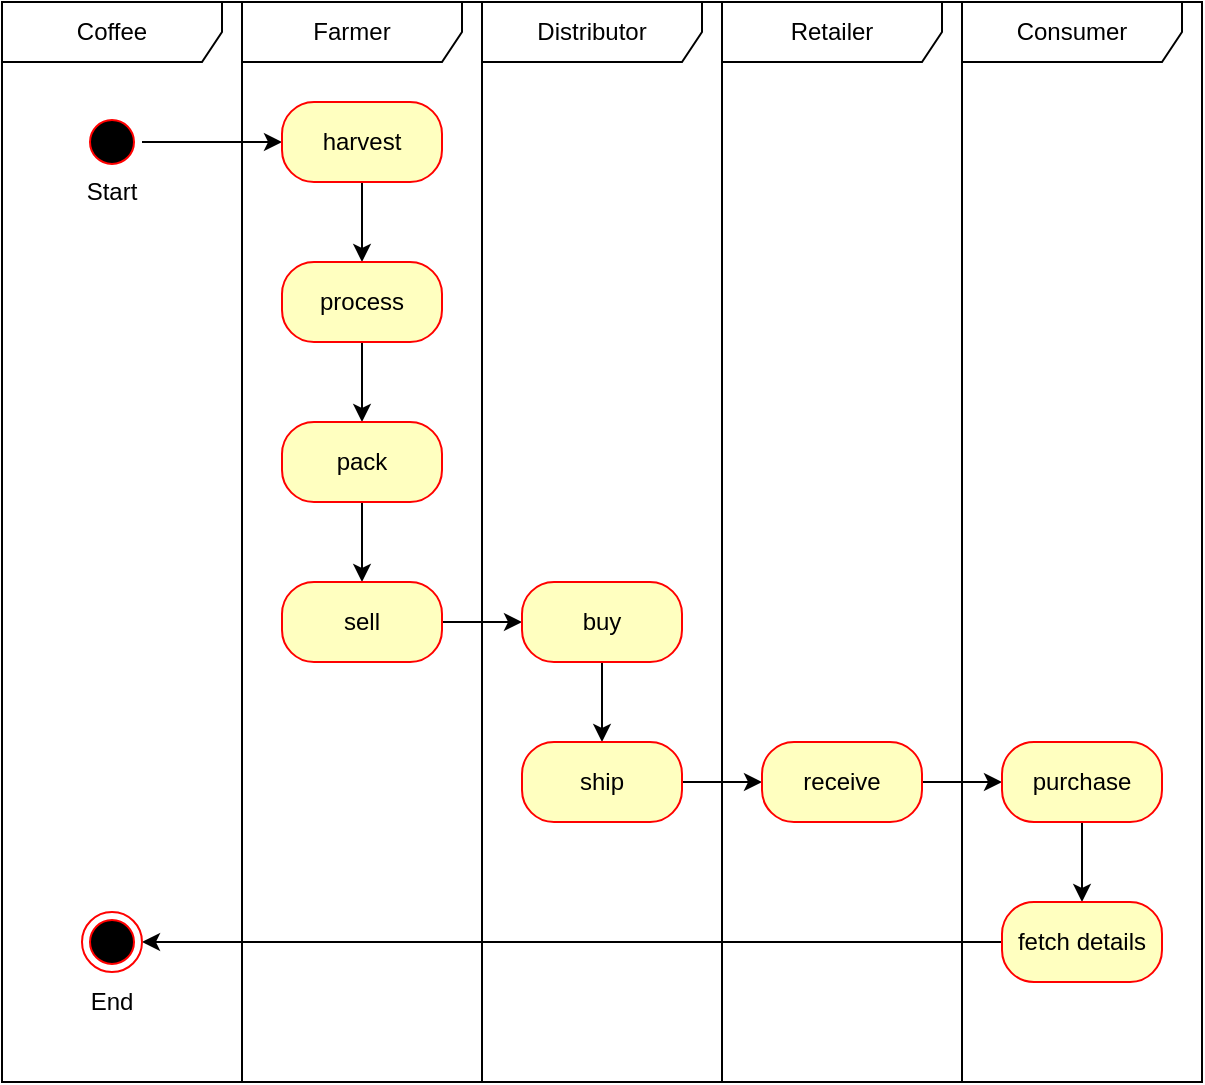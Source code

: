 <mxfile version="15.8.6" type="device"><diagram name="Page-1" id="0783ab3e-0a74-02c8-0abd-f7b4e66b4bec"><mxGraphModel dx="1422" dy="752" grid="1" gridSize="10" guides="1" tooltips="1" connect="1" arrows="1" fold="1" page="1" pageScale="1" pageWidth="850" pageHeight="1100" background="none" math="0" shadow="0"><root><mxCell id="0"/><mxCell id="1" parent="0"/><mxCell id="DlT9z5k3GYsCIGhqba7K-40" value="Coffee" style="shape=umlFrame;whiteSpace=wrap;html=1;width=110;height=30;" vertex="1" parent="1"><mxGeometry x="120" y="40" width="120" height="540" as="geometry"/></mxCell><mxCell id="DlT9z5k3GYsCIGhqba7K-44" value="Consumer" style="shape=umlFrame;whiteSpace=wrap;html=1;width=110;height=30;" vertex="1" parent="1"><mxGeometry x="600" y="40" width="120" height="540" as="geometry"/></mxCell><mxCell id="DlT9z5k3GYsCIGhqba7K-42" value="Distributor" style="shape=umlFrame;whiteSpace=wrap;html=1;width=110;height=30;" vertex="1" parent="1"><mxGeometry x="360" y="40" width="120" height="540" as="geometry"/></mxCell><mxCell id="DlT9z5k3GYsCIGhqba7K-16" value="" style="edgeStyle=orthogonalEdgeStyle;rounded=0;orthogonalLoop=1;jettySize=auto;html=1;" edge="1" parent="1" source="DlT9z5k3GYsCIGhqba7K-5" target="DlT9z5k3GYsCIGhqba7K-7"><mxGeometry relative="1" as="geometry"/></mxCell><mxCell id="DlT9z5k3GYsCIGhqba7K-5" value="" style="ellipse;html=1;shape=startState;fillColor=#000000;strokeColor=#ff0000;" vertex="1" parent="1"><mxGeometry x="160" y="95" width="30" height="30" as="geometry"/></mxCell><mxCell id="DlT9z5k3GYsCIGhqba7K-17" value="" style="edgeStyle=orthogonalEdgeStyle;rounded=0;orthogonalLoop=1;jettySize=auto;html=1;" edge="1" parent="1" source="DlT9z5k3GYsCIGhqba7K-7" target="DlT9z5k3GYsCIGhqba7K-9"><mxGeometry relative="1" as="geometry"/></mxCell><mxCell id="DlT9z5k3GYsCIGhqba7K-7" value="harvest" style="rounded=1;whiteSpace=wrap;html=1;arcSize=40;fontColor=#000000;fillColor=#ffffc0;strokeColor=#ff0000;" vertex="1" parent="1"><mxGeometry x="260" y="90" width="80" height="40" as="geometry"/></mxCell><mxCell id="DlT9z5k3GYsCIGhqba7K-15" value="" style="edgeStyle=orthogonalEdgeStyle;rounded=0;orthogonalLoop=1;jettySize=auto;html=1;" edge="1" parent="1" source="DlT9z5k3GYsCIGhqba7K-9" target="DlT9z5k3GYsCIGhqba7K-11"><mxGeometry relative="1" as="geometry"/></mxCell><mxCell id="DlT9z5k3GYsCIGhqba7K-9" value="process" style="rounded=1;whiteSpace=wrap;html=1;arcSize=40;fontColor=#000000;fillColor=#ffffc0;strokeColor=#ff0000;" vertex="1" parent="1"><mxGeometry x="260" y="170" width="80" height="40" as="geometry"/></mxCell><mxCell id="DlT9z5k3GYsCIGhqba7K-20" value="" style="edgeStyle=orthogonalEdgeStyle;rounded=0;orthogonalLoop=1;jettySize=auto;html=1;" edge="1" parent="1" source="DlT9z5k3GYsCIGhqba7K-11" target="DlT9z5k3GYsCIGhqba7K-19"><mxGeometry relative="1" as="geometry"/></mxCell><mxCell id="DlT9z5k3GYsCIGhqba7K-11" value="pack" style="rounded=1;whiteSpace=wrap;html=1;arcSize=40;fontColor=#000000;fillColor=#ffffc0;strokeColor=#ff0000;" vertex="1" parent="1"><mxGeometry x="260" y="250" width="80" height="40" as="geometry"/></mxCell><mxCell id="DlT9z5k3GYsCIGhqba7K-22" value="" style="edgeStyle=orthogonalEdgeStyle;rounded=0;orthogonalLoop=1;jettySize=auto;html=1;" edge="1" parent="1" source="DlT9z5k3GYsCIGhqba7K-19" target="DlT9z5k3GYsCIGhqba7K-21"><mxGeometry relative="1" as="geometry"/></mxCell><mxCell id="DlT9z5k3GYsCIGhqba7K-19" value="sell" style="rounded=1;whiteSpace=wrap;html=1;arcSize=40;fontColor=#000000;fillColor=#ffffc0;strokeColor=#ff0000;" vertex="1" parent="1"><mxGeometry x="260" y="330" width="80" height="40" as="geometry"/></mxCell><mxCell id="DlT9z5k3GYsCIGhqba7K-26" value="" style="edgeStyle=orthogonalEdgeStyle;rounded=0;orthogonalLoop=1;jettySize=auto;html=1;" edge="1" parent="1" source="DlT9z5k3GYsCIGhqba7K-21" target="DlT9z5k3GYsCIGhqba7K-25"><mxGeometry relative="1" as="geometry"/></mxCell><mxCell id="DlT9z5k3GYsCIGhqba7K-21" value="buy" style="rounded=1;whiteSpace=wrap;html=1;arcSize=40;fontColor=#000000;fillColor=#ffffc0;strokeColor=#ff0000;" vertex="1" parent="1"><mxGeometry x="380" y="330" width="80" height="40" as="geometry"/></mxCell><mxCell id="DlT9z5k3GYsCIGhqba7K-28" value="" style="edgeStyle=orthogonalEdgeStyle;rounded=0;orthogonalLoop=1;jettySize=auto;html=1;" edge="1" parent="1" source="DlT9z5k3GYsCIGhqba7K-25" target="DlT9z5k3GYsCIGhqba7K-27"><mxGeometry relative="1" as="geometry"/></mxCell><mxCell id="DlT9z5k3GYsCIGhqba7K-25" value="ship" style="rounded=1;whiteSpace=wrap;html=1;arcSize=40;fontColor=#000000;fillColor=#ffffc0;strokeColor=#ff0000;" vertex="1" parent="1"><mxGeometry x="380" y="410" width="80" height="40" as="geometry"/></mxCell><mxCell id="DlT9z5k3GYsCIGhqba7K-30" value="" style="edgeStyle=orthogonalEdgeStyle;rounded=0;orthogonalLoop=1;jettySize=auto;html=1;" edge="1" parent="1" source="DlT9z5k3GYsCIGhqba7K-27" target="DlT9z5k3GYsCIGhqba7K-29"><mxGeometry relative="1" as="geometry"/></mxCell><mxCell id="DlT9z5k3GYsCIGhqba7K-27" value="receive" style="rounded=1;whiteSpace=wrap;html=1;arcSize=40;fontColor=#000000;fillColor=#ffffc0;strokeColor=#ff0000;" vertex="1" parent="1"><mxGeometry x="500" y="410" width="80" height="40" as="geometry"/></mxCell><mxCell id="DlT9z5k3GYsCIGhqba7K-37" value="" style="edgeStyle=orthogonalEdgeStyle;rounded=0;orthogonalLoop=1;jettySize=auto;html=1;" edge="1" parent="1" source="DlT9z5k3GYsCIGhqba7K-29" target="DlT9z5k3GYsCIGhqba7K-36"><mxGeometry relative="1" as="geometry"/></mxCell><mxCell id="DlT9z5k3GYsCIGhqba7K-29" value="purchase" style="rounded=1;whiteSpace=wrap;html=1;arcSize=40;fontColor=#000000;fillColor=#ffffc0;strokeColor=#ff0000;" vertex="1" parent="1"><mxGeometry x="620" y="410" width="80" height="40" as="geometry"/></mxCell><mxCell id="DlT9z5k3GYsCIGhqba7K-39" value="" style="edgeStyle=orthogonalEdgeStyle;rounded=0;orthogonalLoop=1;jettySize=auto;html=1;" edge="1" parent="1" source="DlT9z5k3GYsCIGhqba7K-36" target="DlT9z5k3GYsCIGhqba7K-38"><mxGeometry relative="1" as="geometry"/></mxCell><mxCell id="DlT9z5k3GYsCIGhqba7K-36" value="fetch details" style="rounded=1;whiteSpace=wrap;html=1;arcSize=40;fontColor=#000000;fillColor=#ffffc0;strokeColor=#ff0000;" vertex="1" parent="1"><mxGeometry x="620" y="490" width="80" height="40" as="geometry"/></mxCell><mxCell id="DlT9z5k3GYsCIGhqba7K-38" value="" style="ellipse;html=1;shape=endState;fillColor=#000000;strokeColor=#ff0000;" vertex="1" parent="1"><mxGeometry x="160" y="495" width="30" height="30" as="geometry"/></mxCell><mxCell id="DlT9z5k3GYsCIGhqba7K-41" value="Farmer" style="shape=umlFrame;whiteSpace=wrap;html=1;width=110;height=30;" vertex="1" parent="1"><mxGeometry x="240" y="40" width="120" height="540" as="geometry"/></mxCell><mxCell id="DlT9z5k3GYsCIGhqba7K-43" value="Retailer" style="shape=umlFrame;whiteSpace=wrap;html=1;width=110;height=30;" vertex="1" parent="1"><mxGeometry x="480" y="40" width="120" height="540" as="geometry"/></mxCell><mxCell id="DlT9z5k3GYsCIGhqba7K-45" value="Start" style="text;html=1;strokeColor=none;fillColor=none;align=center;verticalAlign=middle;whiteSpace=wrap;rounded=0;" vertex="1" parent="1"><mxGeometry x="145" y="120" width="60" height="30" as="geometry"/></mxCell><mxCell id="DlT9z5k3GYsCIGhqba7K-46" value="End" style="text;html=1;strokeColor=none;fillColor=none;align=center;verticalAlign=middle;whiteSpace=wrap;rounded=0;" vertex="1" parent="1"><mxGeometry x="145" y="525" width="60" height="30" as="geometry"/></mxCell></root></mxGraphModel></diagram></mxfile>